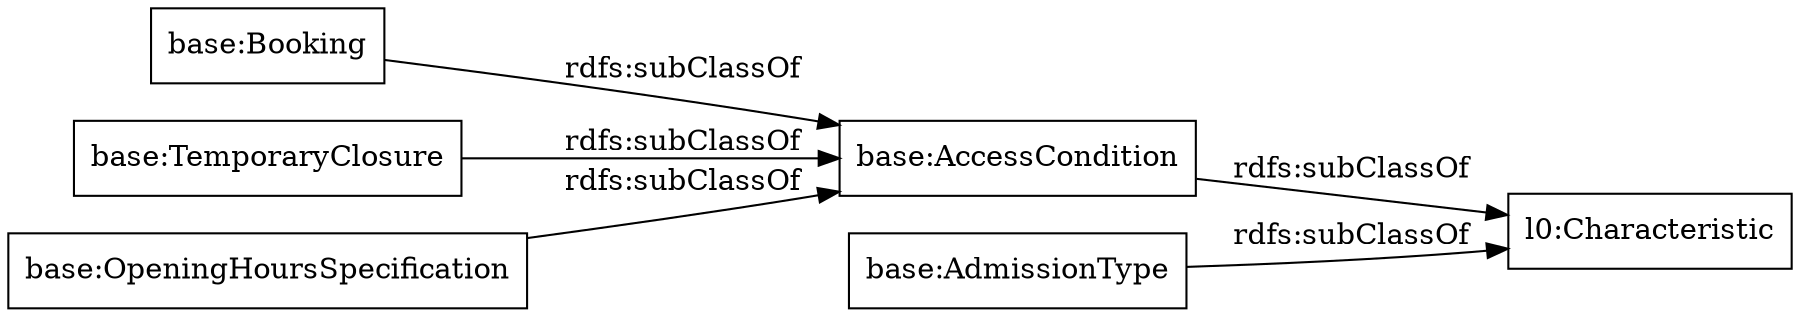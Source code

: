 digraph ar2dtool_diagram { 
rankdir=LR;
size="1000"
node [shape = rectangle, color="black"]; "base:Booking" "base:TemporaryClosure" "base:AdmissionType" "base:OpeningHoursSpecification" "l0:Characteristic" "base:AccessCondition" ; /*classes style*/
	"base:Booking" -> "base:AccessCondition" [ label = "rdfs:subClassOf" ];
	"base:AdmissionType" -> "l0:Characteristic" [ label = "rdfs:subClassOf" ];
	"base:TemporaryClosure" -> "base:AccessCondition" [ label = "rdfs:subClassOf" ];
	"base:OpeningHoursSpecification" -> "base:AccessCondition" [ label = "rdfs:subClassOf" ];
	"base:AccessCondition" -> "l0:Characteristic" [ label = "rdfs:subClassOf" ];

}
